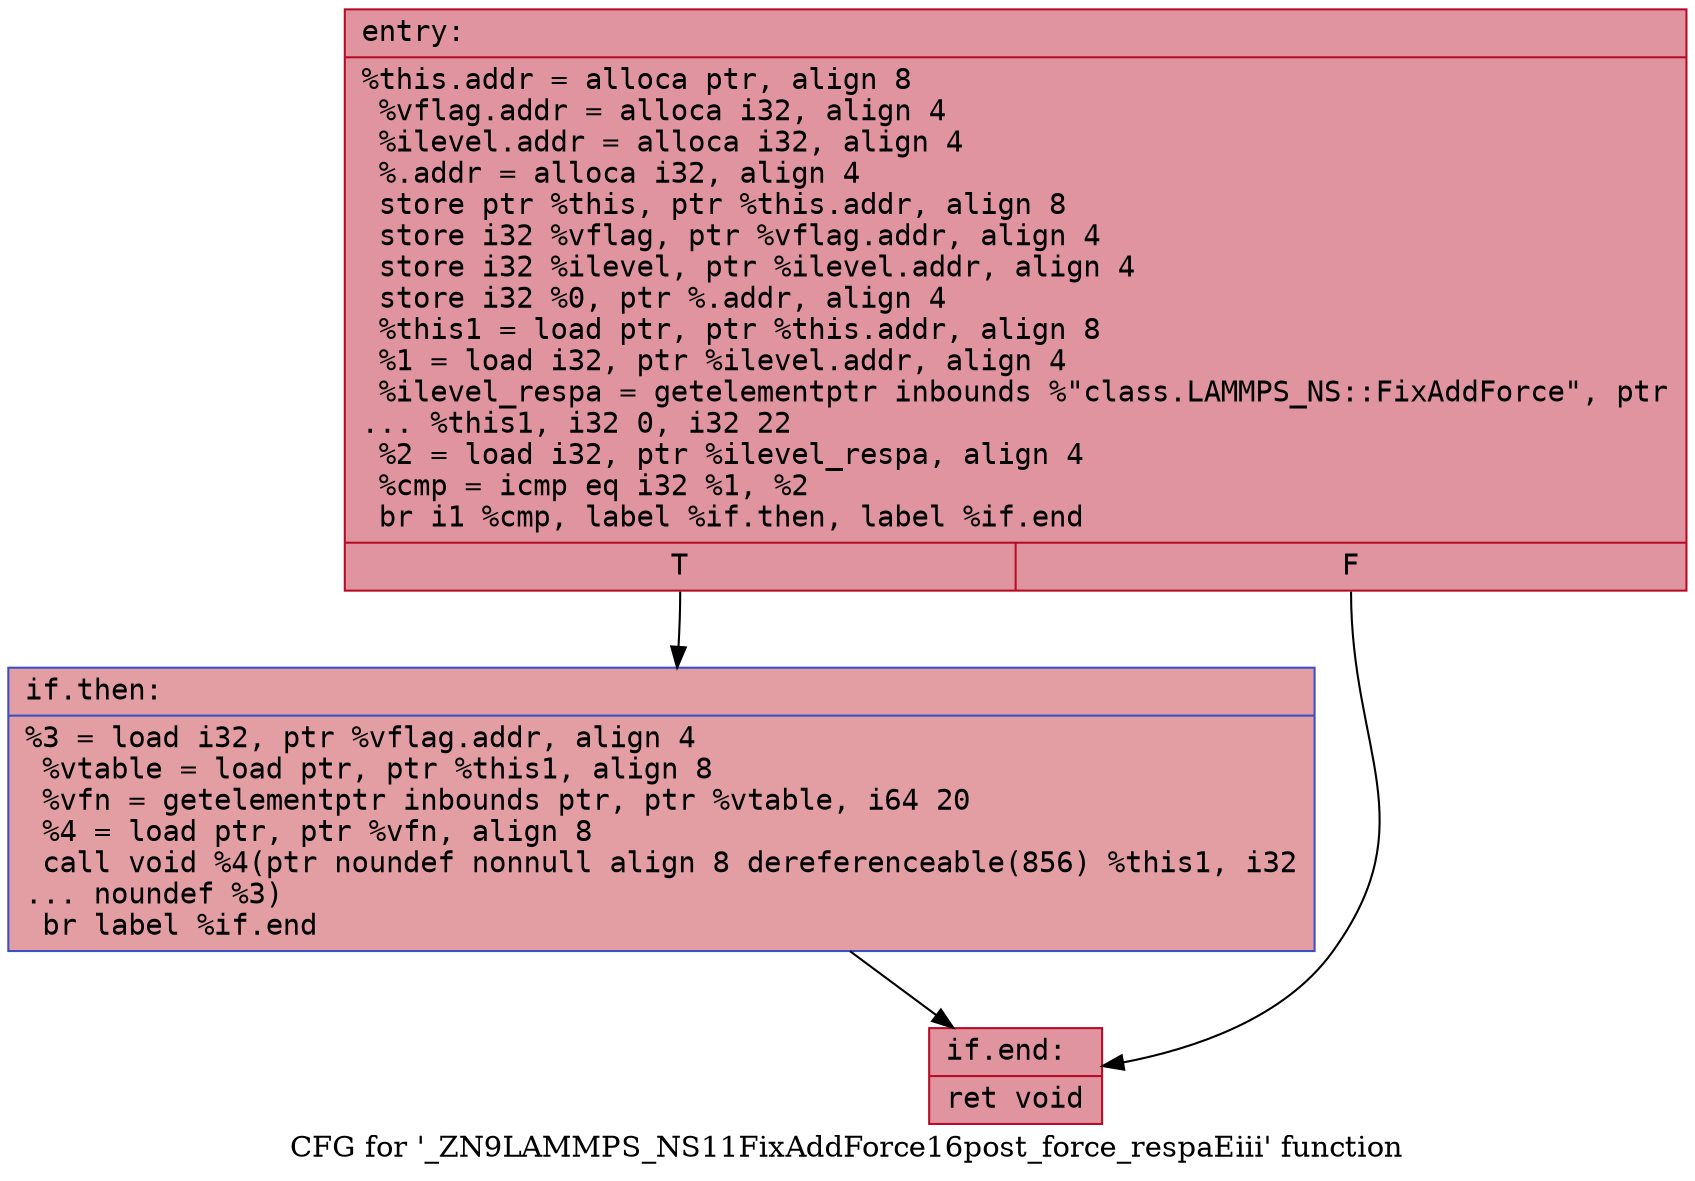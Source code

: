 digraph "CFG for '_ZN9LAMMPS_NS11FixAddForce16post_force_respaEiii' function" {
	label="CFG for '_ZN9LAMMPS_NS11FixAddForce16post_force_respaEiii' function";

	Node0x555b21a70500 [shape=record,color="#b70d28ff", style=filled, fillcolor="#b70d2870" fontname="Courier",label="{entry:\l|  %this.addr = alloca ptr, align 8\l  %vflag.addr = alloca i32, align 4\l  %ilevel.addr = alloca i32, align 4\l  %.addr = alloca i32, align 4\l  store ptr %this, ptr %this.addr, align 8\l  store i32 %vflag, ptr %vflag.addr, align 4\l  store i32 %ilevel, ptr %ilevel.addr, align 4\l  store i32 %0, ptr %.addr, align 4\l  %this1 = load ptr, ptr %this.addr, align 8\l  %1 = load i32, ptr %ilevel.addr, align 4\l  %ilevel_respa = getelementptr inbounds %\"class.LAMMPS_NS::FixAddForce\", ptr\l... %this1, i32 0, i32 22\l  %2 = load i32, ptr %ilevel_respa, align 4\l  %cmp = icmp eq i32 %1, %2\l  br i1 %cmp, label %if.then, label %if.end\l|{<s0>T|<s1>F}}"];
	Node0x555b21a70500:s0 -> Node0x555b21a70a10[tooltip="entry -> if.then\nProbability 50.00%" ];
	Node0x555b21a70500:s1 -> Node0x555b21a70a80[tooltip="entry -> if.end\nProbability 50.00%" ];
	Node0x555b21a70a10 [shape=record,color="#3d50c3ff", style=filled, fillcolor="#be242e70" fontname="Courier",label="{if.then:\l|  %3 = load i32, ptr %vflag.addr, align 4\l  %vtable = load ptr, ptr %this1, align 8\l  %vfn = getelementptr inbounds ptr, ptr %vtable, i64 20\l  %4 = load ptr, ptr %vfn, align 8\l  call void %4(ptr noundef nonnull align 8 dereferenceable(856) %this1, i32\l... noundef %3)\l  br label %if.end\l}"];
	Node0x555b21a70a10 -> Node0x555b21a70a80[tooltip="if.then -> if.end\nProbability 100.00%" ];
	Node0x555b21a70a80 [shape=record,color="#b70d28ff", style=filled, fillcolor="#b70d2870" fontname="Courier",label="{if.end:\l|  ret void\l}"];
}
